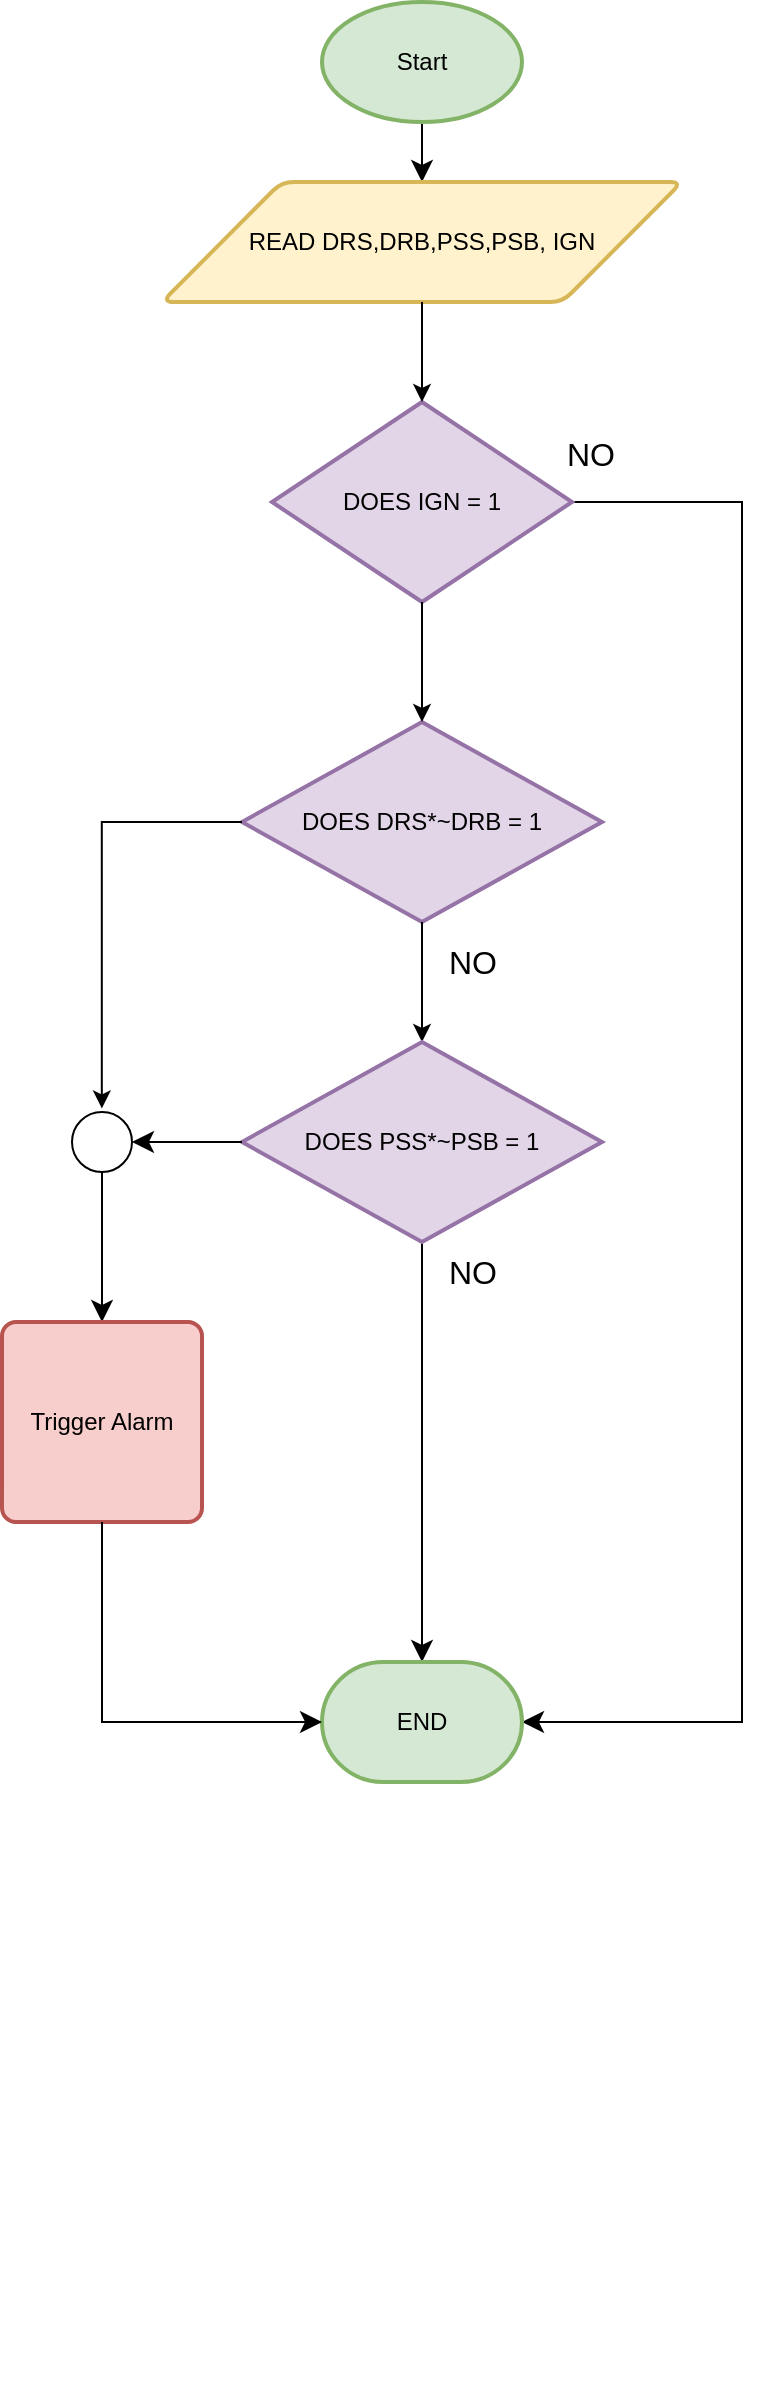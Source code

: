 <mxfile version="28.1.0">
  <diagram name="Page-1" id="znHcje3DKfkRHLT4wHZQ">
    <mxGraphModel dx="2505" dy="945" grid="1" gridSize="10" guides="1" tooltips="1" connect="1" arrows="1" fold="1" page="1" pageScale="1" pageWidth="827" pageHeight="1169" math="0" shadow="0">
      <root>
        <mxCell id="0" />
        <mxCell id="1" parent="0" />
        <mxCell id="rc0CGv5wbwCEYE3q9T7a-1" style="edgeStyle=none;curved=1;rounded=0;orthogonalLoop=1;jettySize=auto;html=1;exitX=0.5;exitY=1;exitDx=0;exitDy=0;exitPerimeter=0;entryX=0.5;entryY=0;entryDx=0;entryDy=0;fontSize=12;startSize=8;endSize=8;" edge="1" parent="1" source="EEXT_OcG0ofNtdb7AnRa-1" target="EEXT_OcG0ofNtdb7AnRa-2">
          <mxGeometry relative="1" as="geometry" />
        </mxCell>
        <mxCell id="EEXT_OcG0ofNtdb7AnRa-1" value="Start" style="strokeWidth=2;html=1;shape=mxgraph.flowchart.start_1;whiteSpace=wrap;fillColor=#d5e8d4;strokeColor=#82b366;" parent="1" vertex="1">
          <mxGeometry x="-50" y="120" width="100" height="60" as="geometry" />
        </mxCell>
        <mxCell id="EEXT_OcG0ofNtdb7AnRa-2" value="READ DRS,DRB,PSS,PSB, IGN" style="shape=parallelogram;html=1;strokeWidth=2;perimeter=parallelogramPerimeter;whiteSpace=wrap;rounded=1;arcSize=12;size=0.23;fillColor=#fff2cc;strokeColor=#d6b656;" parent="1" vertex="1">
          <mxGeometry x="-130" y="210" width="260" height="60" as="geometry" />
        </mxCell>
        <mxCell id="rc0CGv5wbwCEYE3q9T7a-12" style="edgeStyle=none;curved=0;rounded=0;orthogonalLoop=1;jettySize=auto;html=1;fontSize=12;startSize=8;endSize=8;" edge="1" parent="1" source="EEXT_OcG0ofNtdb7AnRa-3">
          <mxGeometry relative="1" as="geometry">
            <mxPoint x="50" y="980" as="targetPoint" />
            <Array as="points">
              <mxPoint x="160" y="370" />
              <mxPoint x="160" y="980" />
            </Array>
          </mxGeometry>
        </mxCell>
        <mxCell id="EEXT_OcG0ofNtdb7AnRa-3" value="DOES IGN = 1" style="strokeWidth=2;html=1;shape=mxgraph.flowchart.decision;whiteSpace=wrap;fillColor=#e1d5e7;strokeColor=#9673a6;" parent="1" vertex="1">
          <mxGeometry x="-75" y="320" width="150" height="100" as="geometry" />
        </mxCell>
        <mxCell id="EEXT_OcG0ofNtdb7AnRa-4" value="DOES DRS*~DRB = 1" style="strokeWidth=2;html=1;shape=mxgraph.flowchart.decision;whiteSpace=wrap;fillColor=#e1d5e7;strokeColor=#9673a6;" parent="1" vertex="1">
          <mxGeometry x="-90" y="480" width="180" height="100" as="geometry" />
        </mxCell>
        <mxCell id="rc0CGv5wbwCEYE3q9T7a-15" style="edgeStyle=none;curved=1;rounded=0;orthogonalLoop=1;jettySize=auto;html=1;exitX=0.5;exitY=1;exitDx=0;exitDy=0;exitPerimeter=0;fontSize=12;startSize=8;endSize=8;" edge="1" parent="1">
          <mxGeometry relative="1" as="geometry">
            <mxPoint y="950" as="targetPoint" />
            <mxPoint y="740" as="sourcePoint" />
          </mxGeometry>
        </mxCell>
        <mxCell id="EEXT_OcG0ofNtdb7AnRa-6" style="edgeStyle=orthogonalEdgeStyle;rounded=0;orthogonalLoop=1;jettySize=auto;html=1;exitX=0.5;exitY=1;exitDx=0;exitDy=0;entryX=0.5;entryY=0;entryDx=0;entryDy=0;entryPerimeter=0;" parent="1" source="EEXT_OcG0ofNtdb7AnRa-2" target="EEXT_OcG0ofNtdb7AnRa-3" edge="1">
          <mxGeometry relative="1" as="geometry" />
        </mxCell>
        <mxCell id="EEXT_OcG0ofNtdb7AnRa-7" style="edgeStyle=orthogonalEdgeStyle;rounded=0;orthogonalLoop=1;jettySize=auto;html=1;exitX=0.5;exitY=1;exitDx=0;exitDy=0;exitPerimeter=0;entryX=0.5;entryY=0;entryDx=0;entryDy=0;entryPerimeter=0;" parent="1" source="EEXT_OcG0ofNtdb7AnRa-3" target="EEXT_OcG0ofNtdb7AnRa-4" edge="1">
          <mxGeometry relative="1" as="geometry" />
        </mxCell>
        <mxCell id="EEXT_OcG0ofNtdb7AnRa-8" style="edgeStyle=orthogonalEdgeStyle;rounded=0;orthogonalLoop=1;jettySize=auto;html=1;exitX=0.5;exitY=1;exitDx=0;exitDy=0;exitPerimeter=0;entryX=0.5;entryY=0;entryDx=0;entryDy=0;entryPerimeter=0;" parent="1" source="EEXT_OcG0ofNtdb7AnRa-4" edge="1">
          <mxGeometry relative="1" as="geometry">
            <mxPoint y="640" as="targetPoint" />
          </mxGeometry>
        </mxCell>
        <mxCell id="rc0CGv5wbwCEYE3q9T7a-5" style="edgeStyle=none;curved=1;rounded=0;orthogonalLoop=1;jettySize=auto;html=1;exitX=0.5;exitY=1;exitDx=0;exitDy=0;exitPerimeter=0;entryX=0.5;entryY=0;entryDx=0;entryDy=0;fontSize=12;startSize=8;endSize=8;" edge="1" parent="1" source="EEXT_OcG0ofNtdb7AnRa-9" target="rc0CGv5wbwCEYE3q9T7a-3">
          <mxGeometry relative="1" as="geometry" />
        </mxCell>
        <mxCell id="EEXT_OcG0ofNtdb7AnRa-9" value="" style="verticalLabelPosition=bottom;verticalAlign=top;html=1;shape=mxgraph.flowchart.on-page_reference;" parent="1" vertex="1">
          <mxGeometry x="-175" y="675" width="30" height="30" as="geometry" />
        </mxCell>
        <mxCell id="EEXT_OcG0ofNtdb7AnRa-11" style="edgeStyle=orthogonalEdgeStyle;rounded=0;orthogonalLoop=1;jettySize=auto;html=1;exitX=0;exitY=0.5;exitDx=0;exitDy=0;exitPerimeter=0;entryX=0.497;entryY=-0.06;entryDx=0;entryDy=0;entryPerimeter=0;" parent="1" source="EEXT_OcG0ofNtdb7AnRa-4" target="EEXT_OcG0ofNtdb7AnRa-9" edge="1">
          <mxGeometry relative="1" as="geometry" />
        </mxCell>
        <mxCell id="rc0CGv5wbwCEYE3q9T7a-3" value="Trigger Alarm" style="rounded=1;whiteSpace=wrap;html=1;absoluteArcSize=1;arcSize=14;strokeWidth=2;fillColor=#f8cecc;strokeColor=#b85450;" vertex="1" parent="1">
          <mxGeometry x="-210" y="780" width="100" height="100" as="geometry" />
        </mxCell>
        <mxCell id="rc0CGv5wbwCEYE3q9T7a-4" value="END" style="strokeWidth=2;html=1;shape=mxgraph.flowchart.terminator;whiteSpace=wrap;fillColor=#d5e8d4;strokeColor=#82b366;" vertex="1" parent="1">
          <mxGeometry x="-50" y="950" width="100" height="60" as="geometry" />
        </mxCell>
        <mxCell id="rc0CGv5wbwCEYE3q9T7a-10" style="edgeStyle=none;curved=0;rounded=0;orthogonalLoop=1;jettySize=auto;html=1;entryX=0;entryY=0.5;entryDx=0;entryDy=0;entryPerimeter=0;fontSize=12;startSize=8;endSize=8;" edge="1" parent="1" source="rc0CGv5wbwCEYE3q9T7a-3" target="rc0CGv5wbwCEYE3q9T7a-4">
          <mxGeometry relative="1" as="geometry">
            <Array as="points">
              <mxPoint x="-160" y="980" />
            </Array>
          </mxGeometry>
        </mxCell>
        <mxCell id="rc0CGv5wbwCEYE3q9T7a-11" style="edgeStyle=none;curved=0;rounded=0;orthogonalLoop=1;jettySize=auto;html=1;exitX=1;exitY=0.5;exitDx=0;exitDy=0;exitPerimeter=0;entryX=1;entryY=0.5;entryDx=0;entryDy=0;entryPerimeter=0;fontSize=12;startSize=8;endSize=8;strokeColor=none;" edge="1" parent="1">
          <mxGeometry relative="1" as="geometry">
            <mxPoint x="-80" y="690" as="sourcePoint" />
            <mxPoint x="-80" y="1300" as="targetPoint" />
            <Array as="points">
              <mxPoint x="-10" y="690" />
              <mxPoint x="-10" y="1300" />
            </Array>
          </mxGeometry>
        </mxCell>
        <mxCell id="rc0CGv5wbwCEYE3q9T7a-13" value="NO" style="text;html=1;align=center;verticalAlign=middle;resizable=0;points=[];autosize=1;strokeColor=none;fillColor=none;fontSize=16;" vertex="1" parent="1">
          <mxGeometry x="59" y="331" width="50" height="30" as="geometry" />
        </mxCell>
        <mxCell id="rc0CGv5wbwCEYE3q9T7a-14" value="NO" style="text;html=1;align=center;verticalAlign=middle;resizable=0;points=[];autosize=1;strokeColor=none;fillColor=none;fontSize=16;" vertex="1" parent="1">
          <mxGeometry y="585" width="50" height="30" as="geometry" />
        </mxCell>
        <mxCell id="rc0CGv5wbwCEYE3q9T7a-16" value="DOES PSS*~PSB = 1" style="strokeWidth=2;html=1;shape=mxgraph.flowchart.decision;whiteSpace=wrap;fillColor=#e1d5e7;strokeColor=#9673a6;" vertex="1" parent="1">
          <mxGeometry x="-90" y="640" width="180" height="100" as="geometry" />
        </mxCell>
        <mxCell id="rc0CGv5wbwCEYE3q9T7a-18" style="edgeStyle=none;curved=1;rounded=0;orthogonalLoop=1;jettySize=auto;html=1;entryX=1;entryY=0.5;entryDx=0;entryDy=0;entryPerimeter=0;fontSize=12;startSize=8;endSize=8;" edge="1" parent="1" source="rc0CGv5wbwCEYE3q9T7a-16" target="EEXT_OcG0ofNtdb7AnRa-9">
          <mxGeometry relative="1" as="geometry" />
        </mxCell>
        <mxCell id="rc0CGv5wbwCEYE3q9T7a-19" value="NO" style="text;html=1;align=center;verticalAlign=middle;resizable=0;points=[];autosize=1;strokeColor=none;fillColor=none;fontSize=16;" vertex="1" parent="1">
          <mxGeometry y="740" width="50" height="30" as="geometry" />
        </mxCell>
      </root>
    </mxGraphModel>
  </diagram>
</mxfile>
